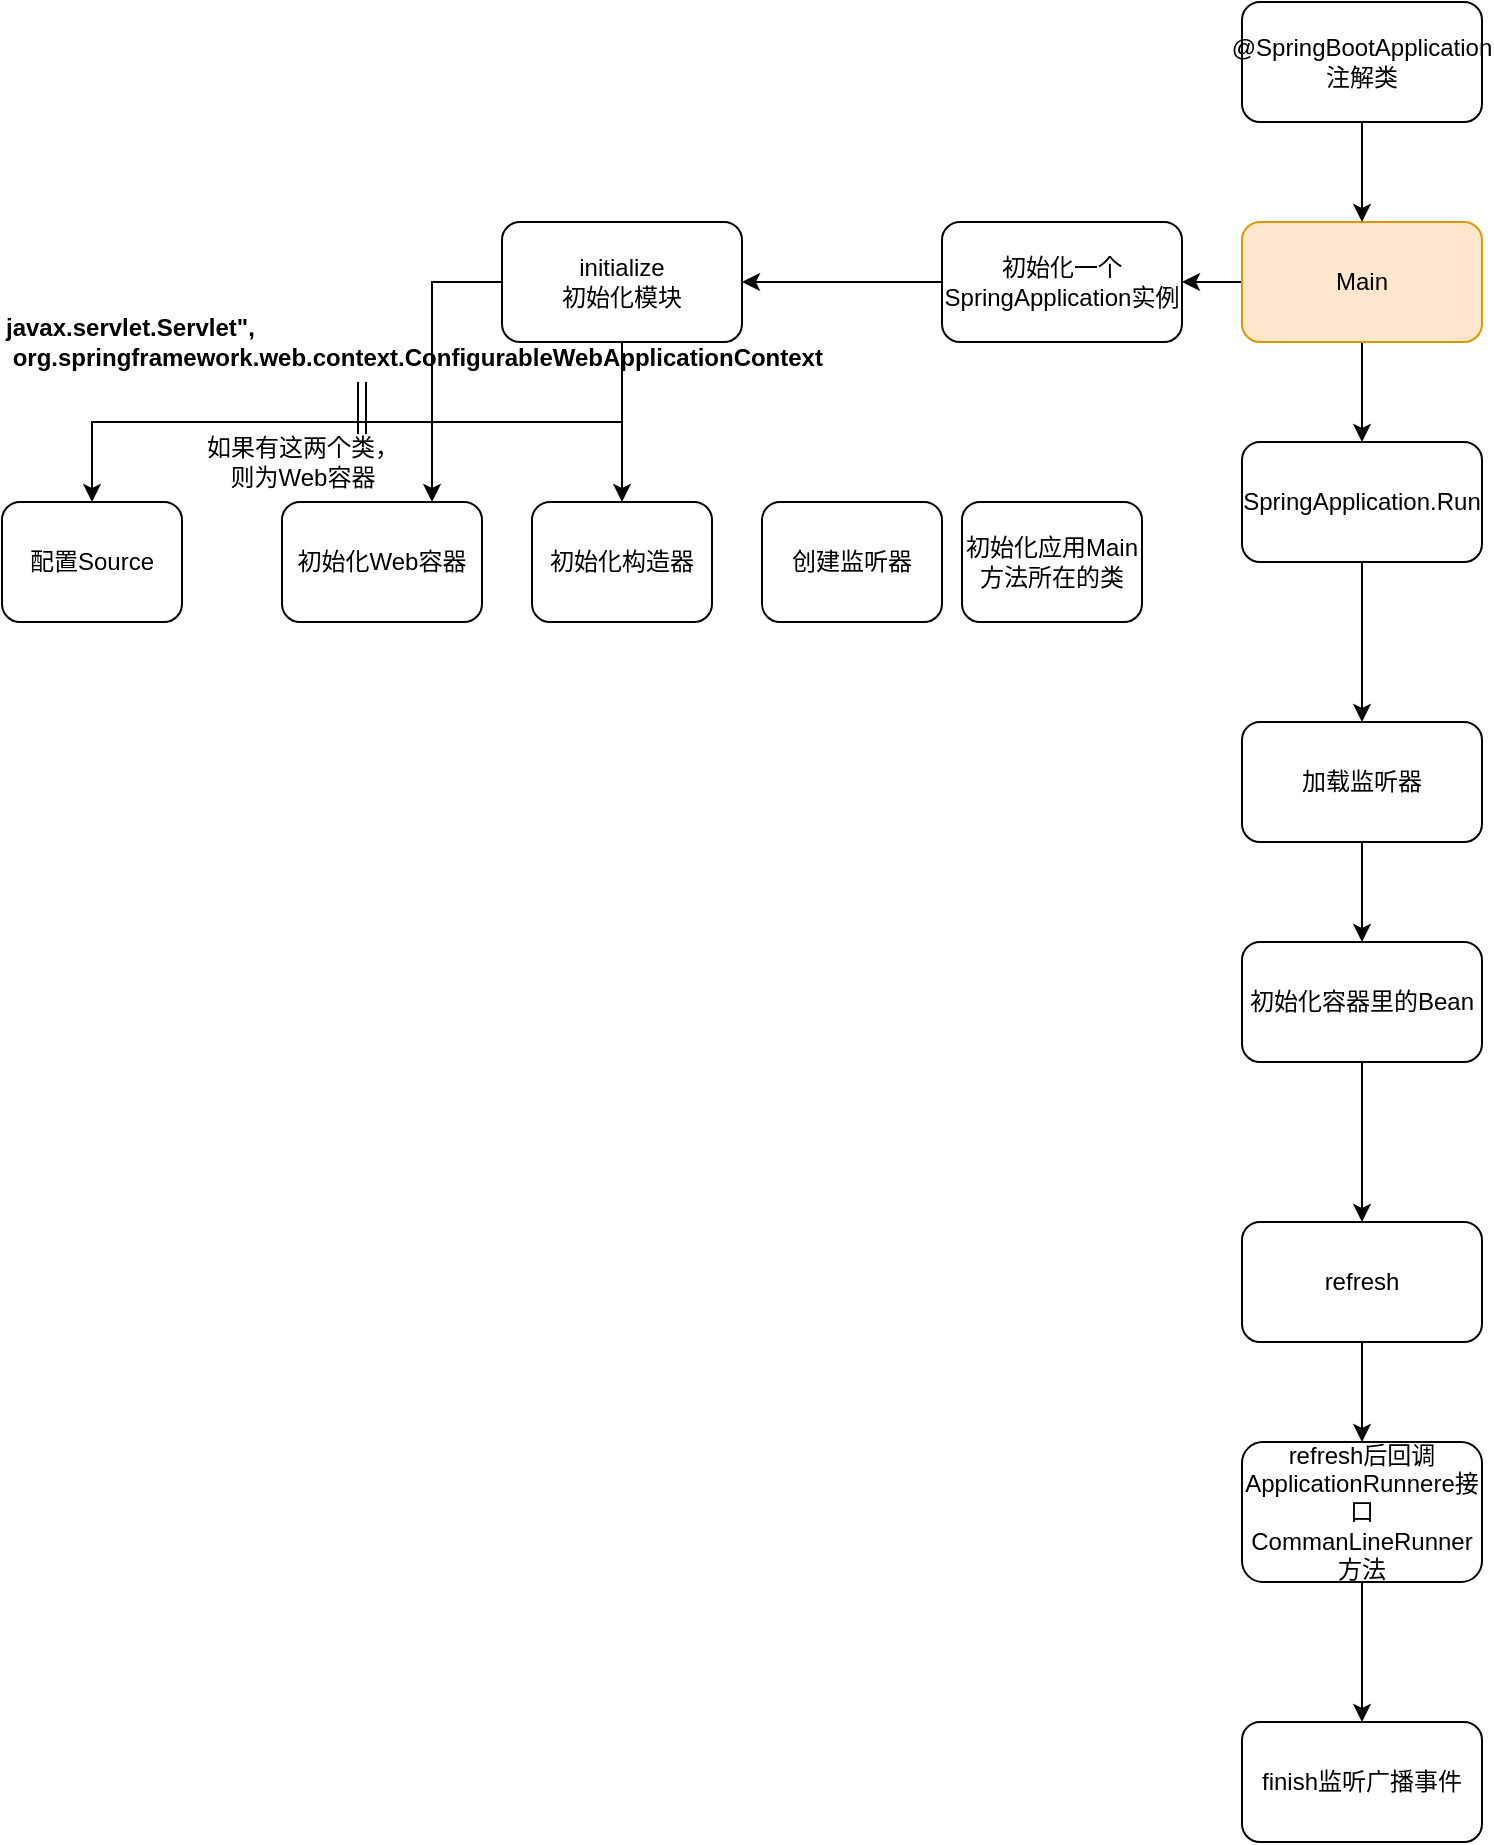 <mxfile version="12.8.5" type="github">
  <diagram id="pbymaa8K16CYE7F3EQun" name="Page-1">
    <mxGraphModel dx="1865" dy="1749" grid="1" gridSize="10" guides="1" tooltips="1" connect="1" arrows="1" fold="1" page="1" pageScale="1" pageWidth="827" pageHeight="1169" math="0" shadow="0">
      <root>
        <mxCell id="0" />
        <mxCell id="1" parent="0" />
        <mxCell id="0KbJ406O0pL8vo5ZdRxn-11" value="" style="edgeStyle=orthogonalEdgeStyle;rounded=0;orthogonalLoop=1;jettySize=auto;html=1;" edge="1" parent="1" source="0KbJ406O0pL8vo5ZdRxn-6" target="0KbJ406O0pL8vo5ZdRxn-8">
          <mxGeometry relative="1" as="geometry" />
        </mxCell>
        <mxCell id="0KbJ406O0pL8vo5ZdRxn-17" value="" style="edgeStyle=orthogonalEdgeStyle;rounded=0;orthogonalLoop=1;jettySize=auto;html=1;" edge="1" parent="1" source="0KbJ406O0pL8vo5ZdRxn-6" target="0KbJ406O0pL8vo5ZdRxn-12">
          <mxGeometry relative="1" as="geometry" />
        </mxCell>
        <mxCell id="0KbJ406O0pL8vo5ZdRxn-6" value="Main" style="rounded=1;whiteSpace=wrap;html=1;fillColor=#ffe6cc;strokeColor=#d79b00;" vertex="1" parent="1">
          <mxGeometry x="330" y="100" width="120" height="60" as="geometry" />
        </mxCell>
        <mxCell id="0KbJ406O0pL8vo5ZdRxn-10" value="" style="edgeStyle=orthogonalEdgeStyle;rounded=0;orthogonalLoop=1;jettySize=auto;html=1;" edge="1" parent="1" source="0KbJ406O0pL8vo5ZdRxn-8" target="0KbJ406O0pL8vo5ZdRxn-9">
          <mxGeometry relative="1" as="geometry" />
        </mxCell>
        <mxCell id="0KbJ406O0pL8vo5ZdRxn-8" value="&lt;span style=&quot;white-space: normal&quot;&gt;SpringApplication.Run&lt;/span&gt;" style="rounded=1;whiteSpace=wrap;html=1;" vertex="1" parent="1">
          <mxGeometry x="330" y="210" width="120" height="60" as="geometry" />
        </mxCell>
        <mxCell id="0KbJ406O0pL8vo5ZdRxn-23" value="" style="edgeStyle=orthogonalEdgeStyle;rounded=0;orthogonalLoop=1;jettySize=auto;html=1;" edge="1" parent="1" source="0KbJ406O0pL8vo5ZdRxn-9" target="0KbJ406O0pL8vo5ZdRxn-22">
          <mxGeometry relative="1" as="geometry" />
        </mxCell>
        <mxCell id="0KbJ406O0pL8vo5ZdRxn-9" value="加载监听器" style="rounded=1;whiteSpace=wrap;html=1;" vertex="1" parent="1">
          <mxGeometry x="330" y="350" width="120" height="60" as="geometry" />
        </mxCell>
        <mxCell id="0KbJ406O0pL8vo5ZdRxn-15" value="" style="edgeStyle=orthogonalEdgeStyle;rounded=0;orthogonalLoop=1;jettySize=auto;html=1;" edge="1" parent="1" source="0KbJ406O0pL8vo5ZdRxn-12" target="0KbJ406O0pL8vo5ZdRxn-14">
          <mxGeometry relative="1" as="geometry" />
        </mxCell>
        <mxCell id="0KbJ406O0pL8vo5ZdRxn-12" value="初始化一个SpringApplication实例" style="rounded=1;whiteSpace=wrap;html=1;" vertex="1" parent="1">
          <mxGeometry x="180" y="100" width="120" height="60" as="geometry" />
        </mxCell>
        <mxCell id="0KbJ406O0pL8vo5ZdRxn-38" style="edgeStyle=orthogonalEdgeStyle;rounded=0;orthogonalLoop=1;jettySize=auto;html=1;entryX=0.5;entryY=0;entryDx=0;entryDy=0;" edge="1" parent="1" source="0KbJ406O0pL8vo5ZdRxn-14" target="0KbJ406O0pL8vo5ZdRxn-37">
          <mxGeometry relative="1" as="geometry">
            <Array as="points">
              <mxPoint x="20" y="200" />
              <mxPoint x="-245" y="200" />
            </Array>
          </mxGeometry>
        </mxCell>
        <mxCell id="0KbJ406O0pL8vo5ZdRxn-41" style="edgeStyle=orthogonalEdgeStyle;rounded=0;orthogonalLoop=1;jettySize=auto;html=1;entryX=0.75;entryY=0;entryDx=0;entryDy=0;" edge="1" parent="1" source="0KbJ406O0pL8vo5ZdRxn-14" target="0KbJ406O0pL8vo5ZdRxn-39">
          <mxGeometry relative="1" as="geometry" />
        </mxCell>
        <mxCell id="0KbJ406O0pL8vo5ZdRxn-46" style="rounded=0;orthogonalLoop=1;jettySize=auto;html=1;entryX=0.5;entryY=0;entryDx=0;entryDy=0;" edge="1" parent="1" source="0KbJ406O0pL8vo5ZdRxn-14" target="0KbJ406O0pL8vo5ZdRxn-40">
          <mxGeometry relative="1" as="geometry" />
        </mxCell>
        <mxCell id="0KbJ406O0pL8vo5ZdRxn-14" value="initialize&lt;br&gt;初始化模块" style="rounded=1;whiteSpace=wrap;html=1;" vertex="1" parent="1">
          <mxGeometry x="-40" y="100" width="120" height="60" as="geometry" />
        </mxCell>
        <mxCell id="0KbJ406O0pL8vo5ZdRxn-16" value="&lt;div&gt;javax.servlet.Servlet&quot;,&lt;/div&gt;&lt;div&gt;&amp;nbsp;org.springframework.web.context.ConfigurableWebApplicationContext&lt;/div&gt;" style="text;html=1;strokeColor=none;fillColor=none;align=left;verticalAlign=middle;whiteSpace=wrap;rounded=0;fontStyle=1" vertex="1" parent="1">
          <mxGeometry x="-290" y="150" width="210" height="20" as="geometry" />
        </mxCell>
        <mxCell id="0KbJ406O0pL8vo5ZdRxn-25" value="" style="edgeStyle=orthogonalEdgeStyle;rounded=0;orthogonalLoop=1;jettySize=auto;html=1;" edge="1" parent="1" source="0KbJ406O0pL8vo5ZdRxn-22" target="0KbJ406O0pL8vo5ZdRxn-24">
          <mxGeometry relative="1" as="geometry" />
        </mxCell>
        <mxCell id="0KbJ406O0pL8vo5ZdRxn-22" value="初始化容器里的Bean" style="rounded=1;whiteSpace=wrap;html=1;" vertex="1" parent="1">
          <mxGeometry x="330" y="460" width="120" height="60" as="geometry" />
        </mxCell>
        <mxCell id="0KbJ406O0pL8vo5ZdRxn-29" value="" style="edgeStyle=orthogonalEdgeStyle;rounded=0;orthogonalLoop=1;jettySize=auto;html=1;" edge="1" parent="1" source="0KbJ406O0pL8vo5ZdRxn-24" target="0KbJ406O0pL8vo5ZdRxn-28">
          <mxGeometry relative="1" as="geometry" />
        </mxCell>
        <mxCell id="0KbJ406O0pL8vo5ZdRxn-24" value="refresh" style="rounded=1;whiteSpace=wrap;html=1;" vertex="1" parent="1">
          <mxGeometry x="330" y="600" width="120" height="60" as="geometry" />
        </mxCell>
        <mxCell id="0KbJ406O0pL8vo5ZdRxn-27" value="" style="edgeStyle=orthogonalEdgeStyle;rounded=0;orthogonalLoop=1;jettySize=auto;html=1;" edge="1" parent="1" source="0KbJ406O0pL8vo5ZdRxn-26" target="0KbJ406O0pL8vo5ZdRxn-6">
          <mxGeometry relative="1" as="geometry" />
        </mxCell>
        <mxCell id="0KbJ406O0pL8vo5ZdRxn-26" value="&lt;span style=&quot;white-space: normal&quot;&gt;@SpringBootApplication注解类&lt;/span&gt;" style="rounded=1;whiteSpace=wrap;html=1;" vertex="1" parent="1">
          <mxGeometry x="330" y="-10" width="120" height="60" as="geometry" />
        </mxCell>
        <mxCell id="0KbJ406O0pL8vo5ZdRxn-31" value="" style="edgeStyle=orthogonalEdgeStyle;rounded=0;orthogonalLoop=1;jettySize=auto;html=1;" edge="1" parent="1" source="0KbJ406O0pL8vo5ZdRxn-28" target="0KbJ406O0pL8vo5ZdRxn-30">
          <mxGeometry relative="1" as="geometry" />
        </mxCell>
        <mxCell id="0KbJ406O0pL8vo5ZdRxn-28" value="refresh后回调ApplicationRunnere接口CommanLineRunner方法" style="rounded=1;whiteSpace=wrap;html=1;" vertex="1" parent="1">
          <mxGeometry x="330" y="710" width="120" height="70" as="geometry" />
        </mxCell>
        <mxCell id="0KbJ406O0pL8vo5ZdRxn-30" value="finish监听广播事件" style="rounded=1;whiteSpace=wrap;html=1;" vertex="1" parent="1">
          <mxGeometry x="330" y="850" width="120" height="60" as="geometry" />
        </mxCell>
        <mxCell id="0KbJ406O0pL8vo5ZdRxn-37" value="配置Source" style="rounded=1;whiteSpace=wrap;html=1;" vertex="1" parent="1">
          <mxGeometry x="-290" y="240" width="90" height="60" as="geometry" />
        </mxCell>
        <mxCell id="0KbJ406O0pL8vo5ZdRxn-43" style="shape=link;rounded=0;orthogonalLoop=1;jettySize=auto;html=1;elbow=vertical;" edge="1" parent="1">
          <mxGeometry relative="1" as="geometry">
            <mxPoint x="-110" y="180" as="targetPoint" />
            <mxPoint x="-110" y="230" as="sourcePoint" />
          </mxGeometry>
        </mxCell>
        <mxCell id="0KbJ406O0pL8vo5ZdRxn-44" value="如果有这两个类，&lt;br&gt;则为Web容器" style="text;html=1;align=center;verticalAlign=middle;resizable=0;points=[];labelBackgroundColor=#ffffff;" vertex="1" connectable="0" parent="0KbJ406O0pL8vo5ZdRxn-43">
          <mxGeometry x="-0.075" y="2" relative="1" as="geometry">
            <mxPoint x="-28.0" y="13" as="offset" />
          </mxGeometry>
        </mxCell>
        <mxCell id="0KbJ406O0pL8vo5ZdRxn-39" value="初始化Web容器" style="rounded=1;whiteSpace=wrap;html=1;" vertex="1" parent="1">
          <mxGeometry x="-150" y="240" width="100" height="60" as="geometry" />
        </mxCell>
        <mxCell id="0KbJ406O0pL8vo5ZdRxn-40" value="初始化构造器" style="rounded=1;whiteSpace=wrap;html=1;" vertex="1" parent="1">
          <mxGeometry x="-25" y="240" width="90" height="60" as="geometry" />
        </mxCell>
        <mxCell id="0KbJ406O0pL8vo5ZdRxn-45" value="创建监听器" style="rounded=1;whiteSpace=wrap;html=1;" vertex="1" parent="1">
          <mxGeometry x="90" y="240" width="90" height="60" as="geometry" />
        </mxCell>
        <mxCell id="0KbJ406O0pL8vo5ZdRxn-47" value="初始化应用Main方法所在的类" style="rounded=1;whiteSpace=wrap;html=1;" vertex="1" parent="1">
          <mxGeometry x="190" y="240" width="90" height="60" as="geometry" />
        </mxCell>
      </root>
    </mxGraphModel>
  </diagram>
</mxfile>
